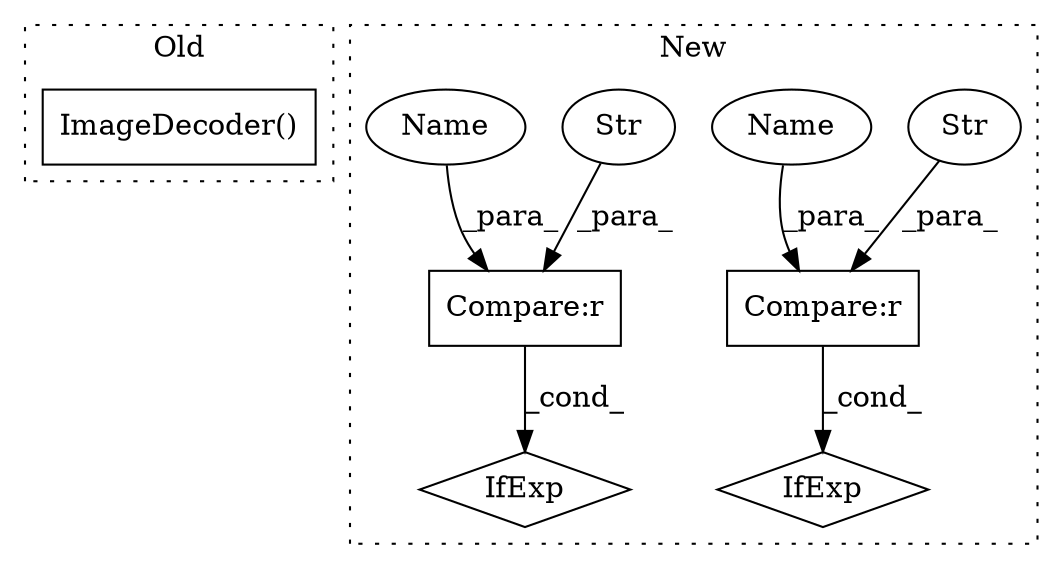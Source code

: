 digraph G {
subgraph cluster0 {
1 [label="ImageDecoder()" a="75" s="3193" l="112" shape="box"];
label = "Old";
style="dotted";
}
subgraph cluster1 {
2 [label="IfExp" a="51" s="3423,3452" l="4,6" shape="diamond"];
3 [label="Compare:r" a="40" s="3427" l="25" shape="box"];
4 [label="Str" a="66" s="3445" l="7" shape="ellipse"];
5 [label="Compare:r" a="40" s="3351" l="25" shape="box"];
6 [label="Str" a="66" s="3369" l="7" shape="ellipse"];
7 [label="IfExp" a="51" s="3347,3376" l="4,6" shape="diamond"];
8 [label="Name" a="87" s="3351" l="14" shape="ellipse"];
9 [label="Name" a="87" s="3427" l="14" shape="ellipse"];
label = "New";
style="dotted";
}
3 -> 2 [label="_cond_"];
4 -> 3 [label="_para_"];
5 -> 7 [label="_cond_"];
6 -> 5 [label="_para_"];
8 -> 5 [label="_para_"];
9 -> 3 [label="_para_"];
}